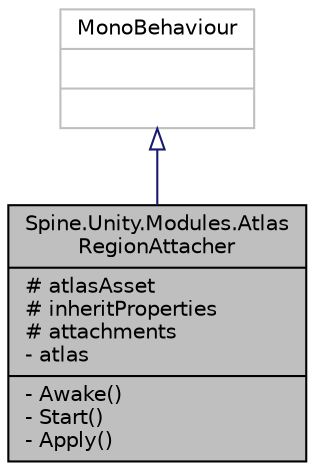 digraph "Spine.Unity.Modules.AtlasRegionAttacher"
{
 // LATEX_PDF_SIZE
  edge [fontname="Helvetica",fontsize="10",labelfontname="Helvetica",labelfontsize="10"];
  node [fontname="Helvetica",fontsize="10",shape=record];
  Node1 [label="{Spine.Unity.Modules.Atlas\lRegionAttacher\n|# atlasAsset\l# inheritProperties\l# attachments\l- atlas\l|- Awake()\l- Start()\l- Apply()\l}",height=0.2,width=0.4,color="black", fillcolor="grey75", style="filled", fontcolor="black",tooltip="Example code for a component that replaces the default attachment of a slot with an image from a Spin..."];
  Node2 -> Node1 [dir="back",color="midnightblue",fontsize="10",style="solid",arrowtail="onormal",fontname="Helvetica"];
  Node2 [label="{MonoBehaviour\n||}",height=0.2,width=0.4,color="grey75", fillcolor="white", style="filled",tooltip=" "];
}
